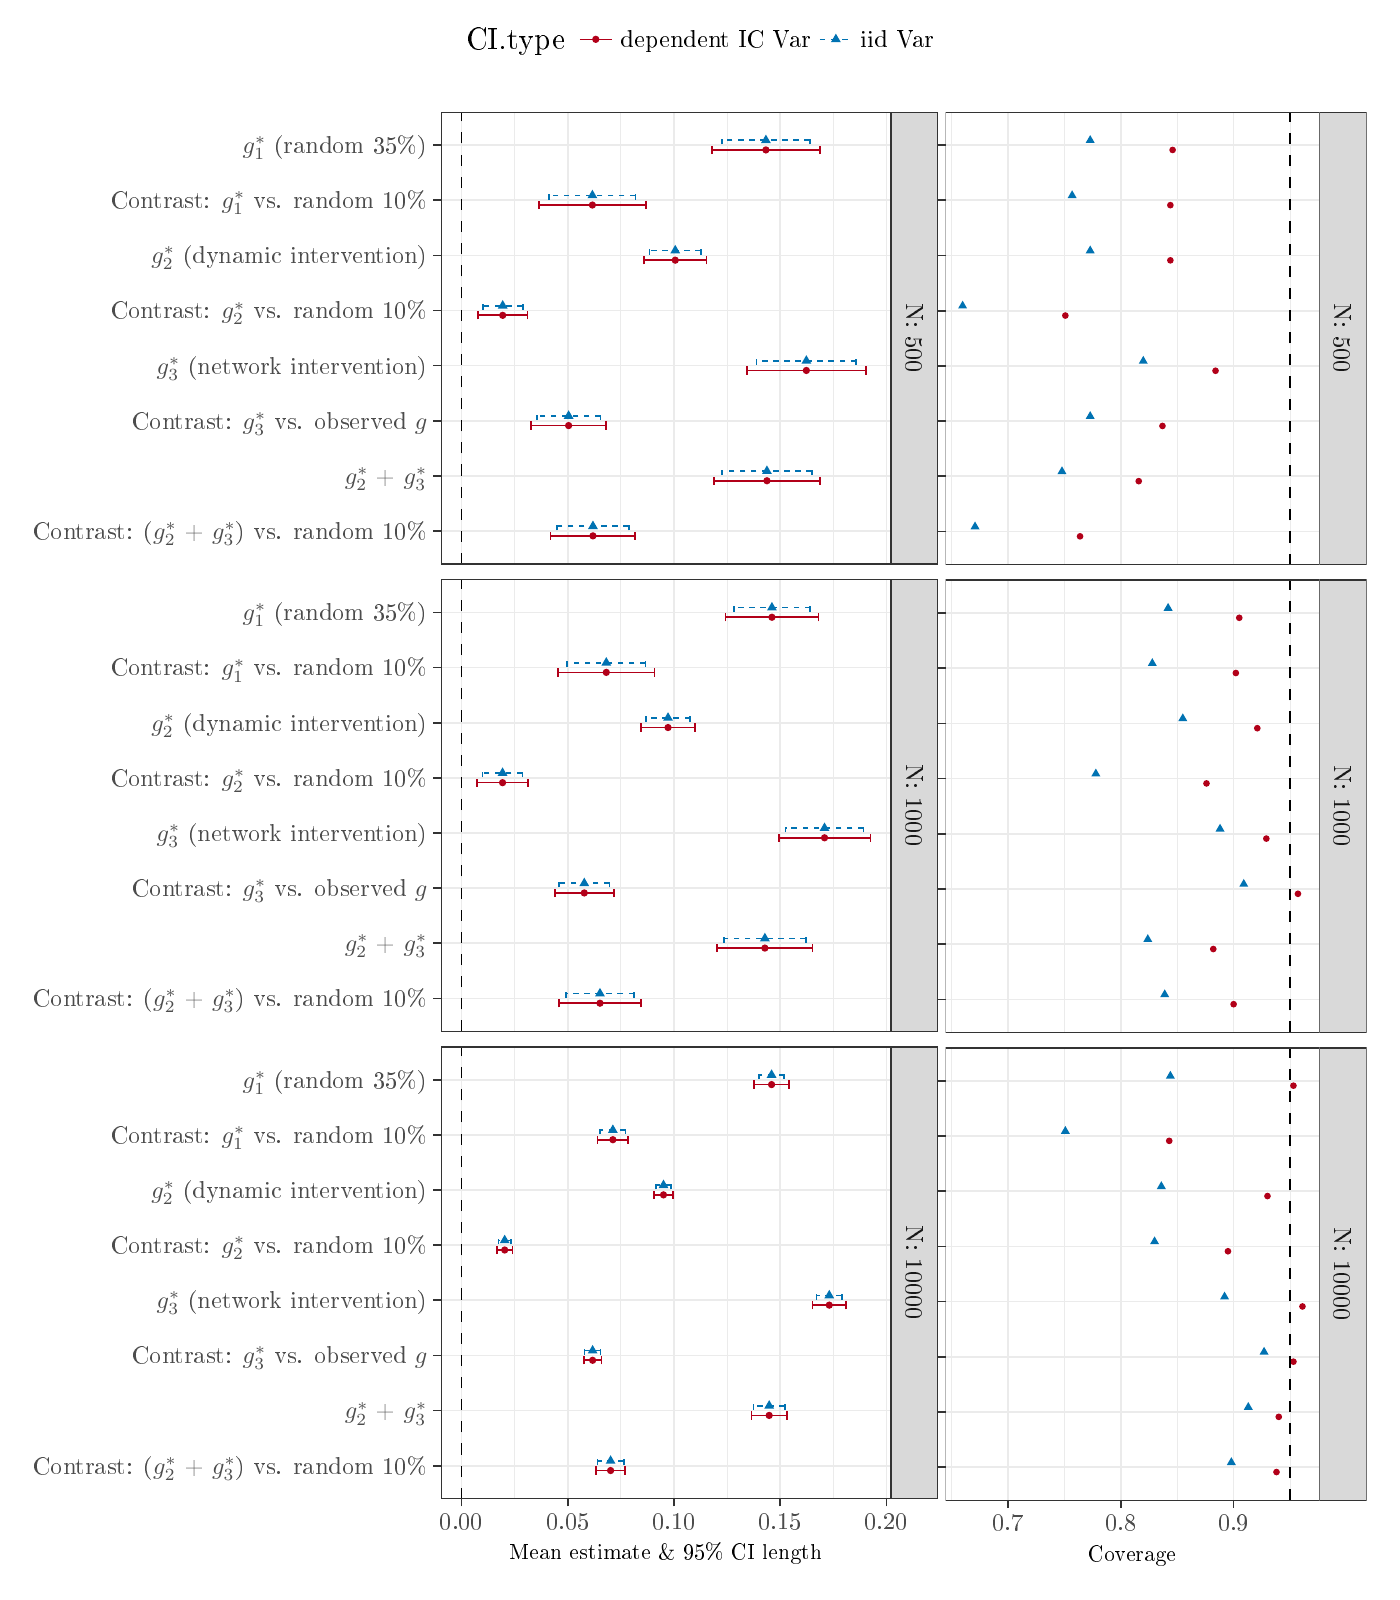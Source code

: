 % Created by tikzDevice version 0.10.1 on 2017-09-20 15:51:19
% !TEX encoding = UTF-8 Unicode
\documentclass[english]{article}
\nonstopmode

\usepackage{tikz}

\usepackage[active,tightpage,psfixbb]{preview}

\PreviewEnvironment{pgfpicture}

\setlength\PreviewBorder{0pt}

\newcommand{\SweaveOpts}[1]{}  % do not interfere with LaTeX
\newcommand{\SweaveInput}[1]{} % because they are not real TeX commands
\newcommand{\Sexpr}[1]{}       % will only be parsed by R

 % \documentclass[a4paper]{article}
\usepackage[T1]{fontenc}
\usepackage[latin9]{inputenc} % \usepackage[utf8]{inputenc}
\usepackage{geometry}
% \geometry{verbose,tmargin=2cm,bmargin=2cm,lmargin=3cm,rmargin=3cm}
\usepackage{amsthm, amsmath,amssymb} % ,amsfonts
\usepackage{setspace}
\usepackage{esint}
\usepackage[authoryear]{natbib}
\onehalfspacing

\makeatletter
\usepackage{authblk}
\usepackage[multiple]{footmisc}
\usepackage{pdflscape}
\usepackage{booktabs}

% \usepackage{jheppub}
%%\usepackage[round]{natbib}
\usepackage[colorlinks=true,urlcolor=blue]{hyperref}
\usepackage{graphicx}
\usepackage{pdflscape}
\usepackage{color}
\usepackage{float}

\definecolor{blue}{rgb}{.2,.2,.7}
\definecolor{red}{rgb}{.7,.2,.2}
\definecolor{green}{rgb}{0,.6,.3}
\definecolor{gray}{rgb}{0.45,0.45,0.45}
\newcommand{\btext}[1]{\textcolor{blue}{#1}}
\newcommand{\rtext}[1]{\textcolor{red}{#1}}
\newcommand{\gtext}[1]{\textcolor{green}{#1}}
\newcommand{\wtext}[1]{\textcolor{white}{#1}}
\newcommand{\old}[1]{\textcolor{gray}{#1}}
\definecolor{gray90}{RGB}{229,229,229}
\definecolor{gray77}{RGB}{196,196,196}
\definecolor{gray60}{RGB}{153,153,153}

\renewcommand{\thefootnote}{\alph{footnote}}
%%\newcommand{\acronym}[1]{\textsc{#1}}
%%\newcommand{\class}[1]{\mbox{\textsf{#1}}}
\newcommand{\code}[1]{\mbox{\texttt{#1}}}
\newcommand{\pkg}[1]{{\normalfont\fontseries{b}\selectfont #1}}
\newcommand{\proglang}[1]{\textsf{#1}}

\newcommand\XOR{\mathbin{\char`\^}}
\newcommand\independent{\protect\mathpalette{\protect\independenT}{\perp}}
\def\independenT#1#2{\mathrel{\rlap{$#1#2$}\mkern2mu{#1#2}}}

\theoremstyle{plain}
\newtheorem*{thm*}{\protect\theoremname}
\theoremstyle{plain}
\newtheorem*{lem*}{\protect\lemmaname}

\makeatother
\usepackage{babel}
\providecommand{\lemmaname}{Lemma}
\providecommand{\theoremname}{Theorem}


%\VignetteEngine{knitr::knitr}
%\VignetteIndexEntry{Introduction}



\begin{document}

\begin{tikzpicture}[x=1pt,y=1pt]
\definecolor{fillColor}{RGB}{255,255,255}
\path[use as bounding box,fill=fillColor,fill opacity=0.00] (0,0) rectangle (505.89,578.16);
\begin{scope}
\path[clip] (  0.00,  0.00) rectangle (505.89,578.16);
\definecolor{fillColor}{RGB}{255,255,255}

\path[fill=fillColor] (162.70,551.03) rectangle (343.19,576.86);
\end{scope}
\begin{scope}
\path[clip] (  0.00,  0.00) rectangle (505.89,578.16);
\definecolor{drawColor}{RGB}{0,0,0}

\node[text=drawColor,anchor=base west,inner sep=0pt, outer sep=0pt, scale=  1.10] at (168.39,560.15) {CI.type};
\end{scope}
\begin{scope}
\path[clip] (  0.00,  0.00) rectangle (505.89,578.16);
\definecolor{fillColor}{RGB}{255,255,255}

\path[fill=fillColor] (208.05,556.72) rectangle (222.51,571.17);
\end{scope}
\begin{scope}
\path[clip] (  0.00,  0.00) rectangle (505.89,578.16);
\definecolor{fillColor}{RGB}{178,0,25}

\path[fill=fillColor] (215.28,563.94) circle (  1.32);
\end{scope}
\begin{scope}
\path[clip] (  0.00,  0.00) rectangle (505.89,578.16);
\definecolor{drawColor}{RGB}{178,0,25}

\path[draw=drawColor,line width= 0.6pt,line join=round] (209.50,563.94) -- (221.06,563.94);
\end{scope}
\begin{scope}
\path[clip] (  0.00,  0.00) rectangle (505.89,578.16);
\definecolor{fillColor}{RGB}{255,255,255}

\path[fill=fillColor] (294.82,556.72) rectangle (309.27,571.17);
\end{scope}
\begin{scope}
\path[clip] (  0.00,  0.00) rectangle (505.89,578.16);
\definecolor{fillColor}{RGB}{0,114,178}

\path[fill=fillColor] (302.04,565.99) --
	(303.82,562.92) --
	(300.27,562.92) --
	cycle;
\end{scope}
\begin{scope}
\path[clip] (  0.00,  0.00) rectangle (505.89,578.16);
\definecolor{drawColor}{RGB}{0,114,178}

\path[draw=drawColor,line width= 0.6pt,dash pattern=on 2pt off 2pt ,line join=round] (296.26,563.94) -- (307.83,563.94);
\end{scope}
\begin{scope}
\path[clip] (  0.00,  0.00) rectangle (505.89,578.16);
\definecolor{drawColor}{RGB}{0,0,0}

\node[text=drawColor,anchor=base west,inner sep=0pt, outer sep=0pt, scale=  0.88] at (224.31,560.91) {dependent IC Var};
\end{scope}
\begin{scope}
\path[clip] (  0.00,  0.00) rectangle (505.89,578.16);
\definecolor{drawColor}{RGB}{0,0,0}

\node[text=drawColor,anchor=base west,inner sep=0pt, outer sep=0pt, scale=  0.88] at (311.08,560.91) {iid Var};
\end{scope}
\begin{scope}
\path[clip] (  0.00,  0.00) rectangle (338.95,549.73);
\definecolor{drawColor}{RGB}{255,255,255}
\definecolor{fillColor}{RGB}{255,255,255}

\path[draw=drawColor,line width= 0.6pt,line join=round,line cap=round,fill=fillColor] (  0.00,  0.00) rectangle (338.95,549.73);
\end{scope}
\begin{scope}
\path[clip] (159.38,374.31) rectangle (321.89,537.68);
\definecolor{fillColor}{RGB}{255,255,255}

\path[fill=fillColor] (159.38,374.31) rectangle (321.89,537.68);
\definecolor{drawColor}{gray}{0.92}

\path[draw=drawColor,line width= 0.3pt,line join=round] (185.96,374.31) --
	(185.96,537.68);

\path[draw=drawColor,line width= 0.3pt,line join=round] (224.35,374.31) --
	(224.35,537.68);

\path[draw=drawColor,line width= 0.3pt,line join=round] (262.73,374.31) --
	(262.73,537.68);

\path[draw=drawColor,line width= 0.3pt,line join=round] (301.12,374.31) --
	(301.12,537.68);

\path[draw=drawColor,line width= 0.6pt,line join=round] (159.38,386.26) --
	(321.89,386.26);

\path[draw=drawColor,line width= 0.6pt,line join=round] (159.38,406.19) --
	(321.89,406.19);

\path[draw=drawColor,line width= 0.6pt,line join=round] (159.38,426.11) --
	(321.89,426.11);

\path[draw=drawColor,line width= 0.6pt,line join=round] (159.38,446.03) --
	(321.89,446.03);

\path[draw=drawColor,line width= 0.6pt,line join=round] (159.38,465.96) --
	(321.89,465.96);

\path[draw=drawColor,line width= 0.6pt,line join=round] (159.38,485.88) --
	(321.89,485.88);

\path[draw=drawColor,line width= 0.6pt,line join=round] (159.38,505.80) --
	(321.89,505.80);

\path[draw=drawColor,line width= 0.6pt,line join=round] (159.38,525.73) --
	(321.89,525.73);

\path[draw=drawColor,line width= 0.6pt,line join=round] (166.77,374.31) --
	(166.77,537.68);

\path[draw=drawColor,line width= 0.6pt,line join=round] (205.16,374.31) --
	(205.16,537.68);

\path[draw=drawColor,line width= 0.6pt,line join=round] (243.54,374.31) --
	(243.54,537.68);

\path[draw=drawColor,line width= 0.6pt,line join=round] (281.93,374.31) --
	(281.93,537.68);

\path[draw=drawColor,line width= 0.6pt,line join=round] (320.31,374.31) --
	(320.31,537.68);
\definecolor{fillColor}{RGB}{0,114,178}

\path[fill=fillColor] (214.26,390.06) --
	(216.04,386.98) --
	(212.48,386.98) --
	cycle;
\definecolor{fillColor}{RGB}{178,0,25}

\path[fill=fillColor] (214.26,384.52) circle (  1.32);
\definecolor{fillColor}{RGB}{0,114,178}

\path[fill=fillColor] (277.13,409.98) --
	(278.91,406.90) --
	(275.35,406.90) --
	cycle;
\definecolor{fillColor}{RGB}{178,0,25}

\path[fill=fillColor] (277.13,404.44) circle (  1.32);
\definecolor{fillColor}{RGB}{0,114,178}

\path[fill=fillColor] (205.47,429.91) --
	(207.25,426.83) --
	(203.70,426.83) --
	cycle;
\definecolor{fillColor}{RGB}{178,0,25}

\path[fill=fillColor] (205.47,424.37) circle (  1.32);
\definecolor{fillColor}{RGB}{0,114,178}

\path[fill=fillColor] (291.37,449.83) --
	(293.15,446.75) --
	(289.60,446.75) --
	cycle;
\definecolor{fillColor}{RGB}{178,0,25}

\path[fill=fillColor] (291.37,444.29) circle (  1.32);
\definecolor{fillColor}{RGB}{0,114,178}

\path[fill=fillColor] (181.65,469.75) --
	(183.43,466.67) --
	(179.88,466.67) --
	cycle;
\definecolor{fillColor}{RGB}{178,0,25}

\path[fill=fillColor] (181.65,464.21) circle (  1.32);
\definecolor{fillColor}{RGB}{0,114,178}

\path[fill=fillColor] (244.00,489.68) --
	(245.78,486.60) --
	(242.22,486.60) --
	cycle;
\definecolor{fillColor}{RGB}{178,0,25}

\path[fill=fillColor] (244.00,484.14) circle (  1.32);
\definecolor{fillColor}{RGB}{0,114,178}

\path[fill=fillColor] (214.06,509.60) --
	(215.84,506.52) --
	(212.29,506.52) --
	cycle;
\definecolor{fillColor}{RGB}{178,0,25}

\path[fill=fillColor] (214.06,504.06) circle (  1.32);
\definecolor{fillColor}{RGB}{0,114,178}

\path[fill=fillColor] (276.76,529.52) --
	(278.54,526.44) --
	(274.98,526.44) --
	cycle;
\definecolor{fillColor}{RGB}{178,0,25}

\path[fill=fillColor] (276.76,523.98) circle (  1.32);
\definecolor{drawColor}{RGB}{0,114,178}

\path[draw=drawColor,line width= 0.6pt,dash pattern=on 2pt off 2pt ,line join=round] (227.20,386.51) --
	(227.20,389.50);

\path[draw=drawColor,line width= 0.6pt,dash pattern=on 2pt off 2pt ,line join=round] (227.20,388.01) --
	(201.33,388.01);

\path[draw=drawColor,line width= 0.6pt,dash pattern=on 2pt off 2pt ,line join=round] (201.33,386.51) --
	(201.33,389.50);
\definecolor{drawColor}{RGB}{178,0,25}

\path[draw=drawColor,line width= 0.6pt,line join=round] (229.55,383.03) --
	(229.55,386.01);

\path[draw=drawColor,line width= 0.6pt,line join=round] (229.55,384.52) --
	(198.98,384.52);

\path[draw=drawColor,line width= 0.6pt,line join=round] (198.98,383.03) --
	(198.98,386.01);
\definecolor{drawColor}{RGB}{0,114,178}

\path[draw=drawColor,line width= 0.6pt,dash pattern=on 2pt off 2pt ,line join=round] (293.33,406.44) --
	(293.33,409.42);

\path[draw=drawColor,line width= 0.6pt,dash pattern=on 2pt off 2pt ,line join=round] (293.33,407.93) --
	(260.93,407.93);

\path[draw=drawColor,line width= 0.6pt,dash pattern=on 2pt off 2pt ,line join=round] (260.93,406.44) --
	(260.93,409.42);
\definecolor{drawColor}{RGB}{178,0,25}

\path[draw=drawColor,line width= 0.6pt,line join=round] (296.24,402.95) --
	(296.24,405.94);

\path[draw=drawColor,line width= 0.6pt,line join=round] (296.24,404.44) --
	(258.02,404.44);

\path[draw=drawColor,line width= 0.6pt,line join=round] (258.02,402.95) --
	(258.02,405.94);
\definecolor{drawColor}{RGB}{0,114,178}

\path[draw=drawColor,line width= 0.6pt,dash pattern=on 2pt off 2pt ,line join=round] (216.98,426.36) --
	(216.98,429.35);

\path[draw=drawColor,line width= 0.6pt,dash pattern=on 2pt off 2pt ,line join=round] (216.98,427.85) --
	(193.97,427.85);

\path[draw=drawColor,line width= 0.6pt,dash pattern=on 2pt off 2pt ,line join=round] (193.97,426.36) --
	(193.97,429.35);
\definecolor{drawColor}{RGB}{178,0,25}

\path[draw=drawColor,line width= 0.6pt,line join=round] (219.04,422.87) --
	(219.04,425.86);

\path[draw=drawColor,line width= 0.6pt,line join=round] (219.04,424.37) --
	(191.91,424.37);

\path[draw=drawColor,line width= 0.6pt,line join=round] (191.91,422.87) --
	(191.91,425.86);
\definecolor{drawColor}{RGB}{0,114,178}

\path[draw=drawColor,line width= 0.6pt,dash pattern=on 2pt off 2pt ,line join=round] (309.36,446.28) --
	(309.36,449.27);

\path[draw=drawColor,line width= 0.6pt,dash pattern=on 2pt off 2pt ,line join=round] (309.36,447.78) --
	(273.38,447.78);

\path[draw=drawColor,line width= 0.6pt,dash pattern=on 2pt off 2pt ,line join=round] (273.38,446.28) --
	(273.38,449.27);
\definecolor{drawColor}{RGB}{178,0,25}

\path[draw=drawColor,line width= 0.6pt,line join=round] (312.93,442.80) --
	(312.93,445.78);

\path[draw=drawColor,line width= 0.6pt,line join=round] (312.93,444.29) --
	(269.81,444.29);

\path[draw=drawColor,line width= 0.6pt,line join=round] (269.81,442.80) --
	(269.81,445.78);
\definecolor{drawColor}{RGB}{0,114,178}

\path[draw=drawColor,line width= 0.6pt,dash pattern=on 2pt off 2pt ,line join=round] (188.87,466.21) --
	(188.87,469.19);

\path[draw=drawColor,line width= 0.6pt,dash pattern=on 2pt off 2pt ,line join=round] (188.87,467.70) --
	(174.44,467.70);

\path[draw=drawColor,line width= 0.6pt,dash pattern=on 2pt off 2pt ,line join=round] (174.44,466.21) --
	(174.44,469.19);
\definecolor{drawColor}{RGB}{178,0,25}

\path[draw=drawColor,line width= 0.6pt,line join=round] (190.58,462.72) --
	(190.58,465.71);

\path[draw=drawColor,line width= 0.6pt,line join=round] (190.58,464.21) --
	(172.72,464.21);

\path[draw=drawColor,line width= 0.6pt,line join=round] (172.72,462.72) --
	(172.72,465.71);
\definecolor{drawColor}{RGB}{0,114,178}

\path[draw=drawColor,line width= 0.6pt,dash pattern=on 2pt off 2pt ,line join=round] (253.29,486.13) --
	(253.29,489.12);

\path[draw=drawColor,line width= 0.6pt,dash pattern=on 2pt off 2pt ,line join=round] (253.29,487.62) --
	(234.71,487.62);

\path[draw=drawColor,line width= 0.6pt,dash pattern=on 2pt off 2pt ,line join=round] (234.71,486.13) --
	(234.71,489.12);
\definecolor{drawColor}{RGB}{178,0,25}

\path[draw=drawColor,line width= 0.6pt,line join=round] (255.33,482.64) --
	(255.33,485.63);

\path[draw=drawColor,line width= 0.6pt,line join=round] (255.33,484.14) --
	(232.67,484.14);

\path[draw=drawColor,line width= 0.6pt,line join=round] (232.67,482.64) --
	(232.67,485.63);
\definecolor{drawColor}{RGB}{0,114,178}

\path[draw=drawColor,line width= 0.6pt,dash pattern=on 2pt off 2pt ,line join=round] (229.65,506.05) --
	(229.65,509.04);

\path[draw=drawColor,line width= 0.6pt,dash pattern=on 2pt off 2pt ,line join=round] (229.65,507.55) --
	(198.47,507.55);

\path[draw=drawColor,line width= 0.6pt,dash pattern=on 2pt off 2pt ,line join=round] (198.47,506.05) --
	(198.47,509.04);
\definecolor{drawColor}{RGB}{178,0,25}

\path[draw=drawColor,line width= 0.6pt,line join=round] (233.31,502.57) --
	(233.31,505.55);

\path[draw=drawColor,line width= 0.6pt,line join=round] (233.31,504.06) --
	(194.81,504.06);

\path[draw=drawColor,line width= 0.6pt,line join=round] (194.81,502.57) --
	(194.81,505.55);
\definecolor{drawColor}{RGB}{0,114,178}

\path[draw=drawColor,line width= 0.6pt,dash pattern=on 2pt off 2pt ,line join=round] (292.67,525.98) --
	(292.67,528.96);

\path[draw=drawColor,line width= 0.6pt,dash pattern=on 2pt off 2pt ,line join=round] (292.67,527.47) --
	(260.85,527.47);

\path[draw=drawColor,line width= 0.6pt,dash pattern=on 2pt off 2pt ,line join=round] (260.85,525.98) --
	(260.85,528.96);
\definecolor{drawColor}{RGB}{178,0,25}

\path[draw=drawColor,line width= 0.6pt,line join=round] (296.34,522.49) --
	(296.34,525.48);

\path[draw=drawColor,line width= 0.6pt,line join=round] (296.34,523.98) --
	(257.18,523.98);

\path[draw=drawColor,line width= 0.6pt,line join=round] (257.18,522.49) --
	(257.18,525.48);
\definecolor{drawColor}{RGB}{0,0,0}

\path[draw=drawColor,line width= 0.6pt,dash pattern=on 4pt off 4pt ,line join=round] (166.77,374.31) -- (166.77,537.68);
\definecolor{drawColor}{gray}{0.20}

\path[draw=drawColor,line width= 0.6pt,line join=round,line cap=round] (159.38,374.31) rectangle (321.89,537.68);
\end{scope}
\begin{scope}
\path[clip] (159.38,205.44) rectangle (321.89,368.81);
\definecolor{fillColor}{RGB}{255,255,255}

\path[fill=fillColor] (159.38,205.44) rectangle (321.89,368.81);
\definecolor{drawColor}{gray}{0.92}

\path[draw=drawColor,line width= 0.3pt,line join=round] (185.96,205.44) --
	(185.96,368.81);

\path[draw=drawColor,line width= 0.3pt,line join=round] (224.35,205.44) --
	(224.35,368.81);

\path[draw=drawColor,line width= 0.3pt,line join=round] (262.73,205.44) --
	(262.73,368.81);

\path[draw=drawColor,line width= 0.3pt,line join=round] (301.12,205.44) --
	(301.12,368.81);

\path[draw=drawColor,line width= 0.6pt,line join=round] (159.38,217.39) --
	(321.89,217.39);

\path[draw=drawColor,line width= 0.6pt,line join=round] (159.38,237.31) --
	(321.89,237.31);

\path[draw=drawColor,line width= 0.6pt,line join=round] (159.38,257.24) --
	(321.89,257.24);

\path[draw=drawColor,line width= 0.6pt,line join=round] (159.38,277.16) --
	(321.89,277.16);

\path[draw=drawColor,line width= 0.6pt,line join=round] (159.38,297.08) --
	(321.89,297.08);

\path[draw=drawColor,line width= 0.6pt,line join=round] (159.38,317.01) --
	(321.89,317.01);

\path[draw=drawColor,line width= 0.6pt,line join=round] (159.38,336.93) --
	(321.89,336.93);

\path[draw=drawColor,line width= 0.6pt,line join=round] (159.38,356.85) --
	(321.89,356.85);

\path[draw=drawColor,line width= 0.6pt,line join=round] (166.77,205.44) --
	(166.77,368.81);

\path[draw=drawColor,line width= 0.6pt,line join=round] (205.16,205.44) --
	(205.16,368.81);

\path[draw=drawColor,line width= 0.6pt,line join=round] (243.54,205.44) --
	(243.54,368.81);

\path[draw=drawColor,line width= 0.6pt,line join=round] (281.93,205.44) --
	(281.93,368.81);

\path[draw=drawColor,line width= 0.6pt,line join=round] (320.31,205.44) --
	(320.31,368.81);
\definecolor{fillColor}{RGB}{0,114,178}

\path[fill=fillColor] (216.80,221.19) --
	(218.58,218.11) --
	(215.02,218.11) --
	cycle;
\definecolor{fillColor}{RGB}{178,0,25}

\path[fill=fillColor] (216.80,215.65) circle (  1.32);
\definecolor{fillColor}{RGB}{0,114,178}

\path[fill=fillColor] (276.39,241.11) --
	(278.17,238.03) --
	(274.61,238.03) --
	cycle;
\definecolor{fillColor}{RGB}{178,0,25}

\path[fill=fillColor] (276.39,235.57) circle (  1.32);
\definecolor{fillColor}{RGB}{0,114,178}

\path[fill=fillColor] (211.13,261.03) --
	(212.90,257.96) --
	(209.35,257.96) --
	cycle;
\definecolor{fillColor}{RGB}{178,0,25}

\path[fill=fillColor] (211.13,255.49) circle (  1.32);
\definecolor{fillColor}{RGB}{0,114,178}

\path[fill=fillColor] (297.94,280.96) --
	(299.72,277.88) --
	(296.16,277.88) --
	cycle;
\definecolor{fillColor}{RGB}{178,0,25}

\path[fill=fillColor] (297.94,275.42) circle (  1.32);
\definecolor{fillColor}{RGB}{0,114,178}

\path[fill=fillColor] (181.60,300.88) --
	(183.37,297.80) --
	(179.82,297.80) --
	cycle;
\definecolor{fillColor}{RGB}{178,0,25}

\path[fill=fillColor] (181.60,295.34) circle (  1.32);
\definecolor{fillColor}{RGB}{0,114,178}

\path[fill=fillColor] (241.39,320.80) --
	(243.17,317.73) --
	(239.61,317.73) --
	cycle;
\definecolor{fillColor}{RGB}{178,0,25}

\path[fill=fillColor] (241.39,315.26) circle (  1.32);
\definecolor{fillColor}{RGB}{0,114,178}

\path[fill=fillColor] (219.08,340.73) --
	(220.86,337.65) --
	(217.31,337.65) --
	cycle;
\definecolor{fillColor}{RGB}{178,0,25}

\path[fill=fillColor] (219.08,335.19) circle (  1.32);
\definecolor{fillColor}{RGB}{0,114,178}

\path[fill=fillColor] (278.93,360.65) --
	(280.70,357.57) --
	(277.15,357.57) --
	cycle;
\definecolor{fillColor}{RGB}{178,0,25}

\path[fill=fillColor] (278.93,355.11) circle (  1.32);
\definecolor{drawColor}{RGB}{0,114,178}

\path[draw=drawColor,line width= 0.6pt,dash pattern=on 2pt off 2pt ,line join=round] (229.12,217.64) --
	(229.12,220.63);

\path[draw=drawColor,line width= 0.6pt,dash pattern=on 2pt off 2pt ,line join=round] (229.12,219.13) --
	(204.48,219.13);

\path[draw=drawColor,line width= 0.6pt,dash pattern=on 2pt off 2pt ,line join=round] (204.48,217.64) --
	(204.48,220.63);
\definecolor{drawColor}{RGB}{178,0,25}

\path[draw=drawColor,line width= 0.6pt,line join=round] (231.54,214.15) --
	(231.54,217.14);

\path[draw=drawColor,line width= 0.6pt,line join=round] (231.54,215.65) --
	(202.06,215.65);

\path[draw=drawColor,line width= 0.6pt,line join=round] (202.06,214.15) --
	(202.06,217.14);
\definecolor{drawColor}{RGB}{0,114,178}

\path[draw=drawColor,line width= 0.6pt,dash pattern=on 2pt off 2pt ,line join=round] (291.18,237.56) --
	(291.18,240.55);

\path[draw=drawColor,line width= 0.6pt,dash pattern=on 2pt off 2pt ,line join=round] (291.18,239.06) --
	(261.60,239.06);

\path[draw=drawColor,line width= 0.6pt,dash pattern=on 2pt off 2pt ,line join=round] (261.60,237.56) --
	(261.60,240.55);
\definecolor{drawColor}{RGB}{178,0,25}

\path[draw=drawColor,line width= 0.6pt,line join=round] (293.60,234.08) --
	(293.60,237.07);

\path[draw=drawColor,line width= 0.6pt,line join=round] (293.60,235.57) --
	(259.17,235.57);

\path[draw=drawColor,line width= 0.6pt,line join=round] (259.17,234.08) --
	(259.17,237.07);
\definecolor{drawColor}{RGB}{0,114,178}

\path[draw=drawColor,line width= 0.6pt,dash pattern=on 2pt off 2pt ,line join=round] (220.20,257.49) --
	(220.20,260.48);

\path[draw=drawColor,line width= 0.6pt,dash pattern=on 2pt off 2pt ,line join=round] (220.20,258.98) --
	(202.05,258.98);

\path[draw=drawColor,line width= 0.6pt,dash pattern=on 2pt off 2pt ,line join=round] (202.05,257.49) --
	(202.05,260.48);
\definecolor{drawColor}{RGB}{178,0,25}

\path[draw=drawColor,line width= 0.6pt,line join=round] (221.75,254.00) --
	(221.75,256.99);

\path[draw=drawColor,line width= 0.6pt,line join=round] (221.75,255.49) --
	(200.50,255.49);

\path[draw=drawColor,line width= 0.6pt,line join=round] (200.50,254.00) --
	(200.50,256.99);
\definecolor{drawColor}{RGB}{0,114,178}

\path[draw=drawColor,line width= 0.6pt,dash pattern=on 2pt off 2pt ,line join=round] (311.99,277.41) --
	(311.99,280.40);

\path[draw=drawColor,line width= 0.6pt,dash pattern=on 2pt off 2pt ,line join=round] (311.99,278.90) --
	(283.89,278.90);

\path[draw=drawColor,line width= 0.6pt,dash pattern=on 2pt off 2pt ,line join=round] (283.89,277.41) --
	(283.89,280.40);
\definecolor{drawColor}{RGB}{178,0,25}

\path[draw=drawColor,line width= 0.6pt,line join=round] (314.50,273.92) --
	(314.50,276.91);

\path[draw=drawColor,line width= 0.6pt,line join=round] (314.50,275.42) --
	(281.38,275.42);

\path[draw=drawColor,line width= 0.6pt,line join=round] (281.38,273.92) --
	(281.38,276.91);
\definecolor{drawColor}{RGB}{0,114,178}

\path[draw=drawColor,line width= 0.6pt,dash pattern=on 2pt off 2pt ,line join=round] (188.79,297.33) --
	(188.79,300.32);

\path[draw=drawColor,line width= 0.6pt,dash pattern=on 2pt off 2pt ,line join=round] (188.79,298.83) --
	(174.40,298.83);

\path[draw=drawColor,line width= 0.6pt,dash pattern=on 2pt off 2pt ,line join=round] (174.40,297.33) --
	(174.40,300.32);
\definecolor{drawColor}{RGB}{178,0,25}

\path[draw=drawColor,line width= 0.6pt,line join=round] (190.85,293.85) --
	(190.85,296.84);

\path[draw=drawColor,line width= 0.6pt,line join=round] (190.85,295.34) --
	(172.35,295.34);

\path[draw=drawColor,line width= 0.6pt,line join=round] (172.35,293.85) --
	(172.35,296.84);
\definecolor{drawColor}{RGB}{0,114,178}

\path[draw=drawColor,line width= 0.6pt,dash pattern=on 2pt off 2pt ,line join=round] (249.35,317.26) --
	(249.35,320.25);

\path[draw=drawColor,line width= 0.6pt,dash pattern=on 2pt off 2pt ,line join=round] (249.35,318.75) --
	(233.43,318.75);

\path[draw=drawColor,line width= 0.6pt,dash pattern=on 2pt off 2pt ,line join=round] (233.43,317.26) --
	(233.43,320.25);
\definecolor{drawColor}{RGB}{178,0,25}

\path[draw=drawColor,line width= 0.6pt,line join=round] (251.06,313.77) --
	(251.06,316.76);

\path[draw=drawColor,line width= 0.6pt,line join=round] (251.06,315.26) --
	(231.73,315.26);

\path[draw=drawColor,line width= 0.6pt,line join=round] (231.73,313.77) --
	(231.73,316.76);
\definecolor{drawColor}{RGB}{0,114,178}

\path[draw=drawColor,line width= 0.6pt,dash pattern=on 2pt off 2pt ,line join=round] (233.24,337.18) --
	(233.24,340.17);

\path[draw=drawColor,line width= 0.6pt,dash pattern=on 2pt off 2pt ,line join=round] (233.24,338.67) --
	(204.92,338.67);

\path[draw=drawColor,line width= 0.6pt,dash pattern=on 2pt off 2pt ,line join=round] (204.92,337.18) --
	(204.92,340.17);
\definecolor{drawColor}{RGB}{178,0,25}

\path[draw=drawColor,line width= 0.6pt,line join=round] (236.55,333.69) --
	(236.55,336.68);

\path[draw=drawColor,line width= 0.6pt,line join=round] (236.55,335.19) --
	(201.62,335.19);

\path[draw=drawColor,line width= 0.6pt,line join=round] (201.62,333.69) --
	(201.62,336.68);
\definecolor{drawColor}{RGB}{0,114,178}

\path[draw=drawColor,line width= 0.6pt,dash pattern=on 2pt off 2pt ,line join=round] (292.73,357.10) --
	(292.73,360.09);

\path[draw=drawColor,line width= 0.6pt,dash pattern=on 2pt off 2pt ,line join=round] (292.73,358.60) --
	(265.12,358.60);

\path[draw=drawColor,line width= 0.6pt,dash pattern=on 2pt off 2pt ,line join=round] (265.12,357.10) --
	(265.12,360.09);
\definecolor{drawColor}{RGB}{178,0,25}

\path[draw=drawColor,line width= 0.6pt,line join=round] (295.72,353.62) --
	(295.72,356.61);

\path[draw=drawColor,line width= 0.6pt,line join=round] (295.72,355.11) --
	(262.13,355.11);

\path[draw=drawColor,line width= 0.6pt,line join=round] (262.13,353.62) --
	(262.13,356.61);
\definecolor{drawColor}{RGB}{0,0,0}

\path[draw=drawColor,line width= 0.6pt,dash pattern=on 4pt off 4pt ,line join=round] (166.77,205.44) -- (166.77,368.81);
\definecolor{drawColor}{gray}{0.20}

\path[draw=drawColor,line width= 0.6pt,line join=round,line cap=round] (159.38,205.44) rectangle (321.89,368.81);
\end{scope}
\begin{scope}
\path[clip] (159.38, 36.56) rectangle (321.89,199.94);
\definecolor{fillColor}{RGB}{255,255,255}

\path[fill=fillColor] (159.38, 36.56) rectangle (321.89,199.94);
\definecolor{drawColor}{gray}{0.92}

\path[draw=drawColor,line width= 0.3pt,line join=round] (185.96, 36.56) --
	(185.96,199.94);

\path[draw=drawColor,line width= 0.3pt,line join=round] (224.35, 36.56) --
	(224.35,199.94);

\path[draw=drawColor,line width= 0.3pt,line join=round] (262.73, 36.56) --
	(262.73,199.94);

\path[draw=drawColor,line width= 0.3pt,line join=round] (301.12, 36.56) --
	(301.12,199.94);

\path[draw=drawColor,line width= 0.6pt,line join=round] (159.38, 48.52) --
	(321.89, 48.52);

\path[draw=drawColor,line width= 0.6pt,line join=round] (159.38, 68.44) --
	(321.89, 68.44);

\path[draw=drawColor,line width= 0.6pt,line join=round] (159.38, 88.37) --
	(321.89, 88.37);

\path[draw=drawColor,line width= 0.6pt,line join=round] (159.38,108.29) --
	(321.89,108.29);

\path[draw=drawColor,line width= 0.6pt,line join=round] (159.38,128.21) --
	(321.89,128.21);

\path[draw=drawColor,line width= 0.6pt,line join=round] (159.38,148.14) --
	(321.89,148.14);

\path[draw=drawColor,line width= 0.6pt,line join=round] (159.38,168.06) --
	(321.89,168.06);

\path[draw=drawColor,line width= 0.6pt,line join=round] (159.38,187.98) --
	(321.89,187.98);

\path[draw=drawColor,line width= 0.6pt,line join=round] (166.77, 36.56) --
	(166.77,199.94);

\path[draw=drawColor,line width= 0.6pt,line join=round] (205.16, 36.56) --
	(205.16,199.94);

\path[draw=drawColor,line width= 0.6pt,line join=round] (243.54, 36.56) --
	(243.54,199.94);

\path[draw=drawColor,line width= 0.6pt,line join=round] (281.93, 36.56) --
	(281.93,199.94);

\path[draw=drawColor,line width= 0.6pt,line join=round] (320.31, 36.56) --
	(320.31,199.94);
\definecolor{fillColor}{RGB}{0,114,178}

\path[fill=fillColor] (220.64, 52.31) --
	(222.41, 49.24) --
	(218.86, 49.24) --
	cycle;
\definecolor{fillColor}{RGB}{178,0,25}

\path[fill=fillColor] (220.64, 46.78) circle (  1.32);
\definecolor{fillColor}{RGB}{0,114,178}

\path[fill=fillColor] (277.94, 72.24) --
	(279.72, 69.16) --
	(276.17, 69.16) --
	cycle;
\definecolor{fillColor}{RGB}{178,0,25}

\path[fill=fillColor] (277.94, 66.70) circle (  1.32);
\definecolor{fillColor}{RGB}{0,114,178}

\path[fill=fillColor] (214.14, 92.16) --
	(215.92, 89.08) --
	(212.36, 89.08) --
	cycle;
\definecolor{fillColor}{RGB}{178,0,25}

\path[fill=fillColor] (214.14, 86.62) circle (  1.32);
\definecolor{fillColor}{RGB}{0,114,178}

\path[fill=fillColor] (299.65,112.08) --
	(301.43,109.01) --
	(297.88,109.01) --
	cycle;
\definecolor{fillColor}{RGB}{178,0,25}

\path[fill=fillColor] (299.65,106.55) circle (  1.32);
\definecolor{fillColor}{RGB}{0,114,178}

\path[fill=fillColor] (182.37,132.01) --
	(184.14,128.93) --
	(180.59,128.93) --
	cycle;
\definecolor{fillColor}{RGB}{178,0,25}

\path[fill=fillColor] (182.37,126.47) circle (  1.32);
\definecolor{fillColor}{RGB}{0,114,178}

\path[fill=fillColor] (239.75,151.93) --
	(241.53,148.85) --
	(237.98,148.85) --
	cycle;
\definecolor{fillColor}{RGB}{178,0,25}

\path[fill=fillColor] (239.75,146.39) circle (  1.32);
\definecolor{fillColor}{RGB}{0,114,178}

\path[fill=fillColor] (221.46,171.85) --
	(223.23,168.78) --
	(219.68,168.78) --
	cycle;
\definecolor{fillColor}{RGB}{178,0,25}

\path[fill=fillColor] (221.46,166.32) circle (  1.32);
\definecolor{fillColor}{RGB}{0,114,178}

\path[fill=fillColor] (278.81,191.78) --
	(280.59,188.70) --
	(277.03,188.70) --
	cycle;
\definecolor{fillColor}{RGB}{178,0,25}

\path[fill=fillColor] (278.81,186.24) circle (  1.32);
\definecolor{drawColor}{RGB}{0,114,178}

\path[draw=drawColor,line width= 0.6pt,dash pattern=on 2pt off 2pt ,line join=round] (225.37, 48.77) --
	(225.37, 51.76);

\path[draw=drawColor,line width= 0.6pt,dash pattern=on 2pt off 2pt ,line join=round] (225.37, 50.26) --
	(215.90, 50.26);

\path[draw=drawColor,line width= 0.6pt,dash pattern=on 2pt off 2pt ,line join=round] (215.90, 48.77) --
	(215.90, 51.76);
\definecolor{drawColor}{RGB}{178,0,25}

\path[draw=drawColor,line width= 0.6pt,line join=round] (225.89, 45.28) --
	(225.89, 48.27);

\path[draw=drawColor,line width= 0.6pt,line join=round] (225.89, 46.78) --
	(215.38, 46.78);

\path[draw=drawColor,line width= 0.6pt,line join=round] (215.38, 45.28) --
	(215.38, 48.27);
\definecolor{drawColor}{RGB}{0,114,178}

\path[draw=drawColor,line width= 0.6pt,dash pattern=on 2pt off 2pt ,line join=round] (283.59, 68.69) --
	(283.59, 71.68);

\path[draw=drawColor,line width= 0.6pt,dash pattern=on 2pt off 2pt ,line join=round] (283.59, 70.19) --
	(272.30, 70.19);

\path[draw=drawColor,line width= 0.6pt,dash pattern=on 2pt off 2pt ,line join=round] (272.30, 68.69) --
	(272.30, 71.68);
\definecolor{drawColor}{RGB}{178,0,25}

\path[draw=drawColor,line width= 0.6pt,line join=round] (284.33, 65.20) --
	(284.33, 68.19);

\path[draw=drawColor,line width= 0.6pt,line join=round] (284.33, 66.70) --
	(271.56, 66.70);

\path[draw=drawColor,line width= 0.6pt,line join=round] (271.56, 65.20) --
	(271.56, 68.19);
\definecolor{drawColor}{RGB}{0,114,178}

\path[draw=drawColor,line width= 0.6pt,dash pattern=on 2pt off 2pt ,line join=round] (217.02, 88.61) --
	(217.02, 91.60);

\path[draw=drawColor,line width= 0.6pt,dash pattern=on 2pt off 2pt ,line join=round] (217.02, 90.11) --
	(211.26, 90.11);

\path[draw=drawColor,line width= 0.6pt,dash pattern=on 2pt off 2pt ,line join=round] (211.26, 88.61) --
	(211.26, 91.60);
\definecolor{drawColor}{RGB}{178,0,25}

\path[draw=drawColor,line width= 0.6pt,line join=round] (217.30, 85.13) --
	(217.30, 88.12);

\path[draw=drawColor,line width= 0.6pt,line join=round] (217.30, 86.62) --
	(210.98, 86.62);

\path[draw=drawColor,line width= 0.6pt,line join=round] (210.98, 85.13) --
	(210.98, 88.12);
\definecolor{drawColor}{RGB}{0,114,178}

\path[draw=drawColor,line width= 0.6pt,dash pattern=on 2pt off 2pt ,line join=round] (304.24,108.54) --
	(304.24,111.53);

\path[draw=drawColor,line width= 0.6pt,dash pattern=on 2pt off 2pt ,line join=round] (304.24,110.03) --
	(295.07,110.03);

\path[draw=drawColor,line width= 0.6pt,dash pattern=on 2pt off 2pt ,line join=round] (295.07,108.54) --
	(295.07,111.53);
\definecolor{drawColor}{RGB}{178,0,25}

\path[draw=drawColor,line width= 0.6pt,line join=round] (305.75,105.05) --
	(305.75,108.04);

\path[draw=drawColor,line width= 0.6pt,line join=round] (305.75,106.55) --
	(293.55,106.55);

\path[draw=drawColor,line width= 0.6pt,line join=round] (293.55,105.05) --
	(293.55,108.04);
\definecolor{drawColor}{RGB}{0,114,178}

\path[draw=drawColor,line width= 0.6pt,dash pattern=on 2pt off 2pt ,line join=round] (184.66,128.46) --
	(184.66,131.45);

\path[draw=drawColor,line width= 0.6pt,dash pattern=on 2pt off 2pt ,line join=round] (184.66,129.96) --
	(180.07,129.96);

\path[draw=drawColor,line width= 0.6pt,dash pattern=on 2pt off 2pt ,line join=round] (180.07,128.46) --
	(180.07,131.45);
\definecolor{drawColor}{RGB}{178,0,25}

\path[draw=drawColor,line width= 0.6pt,line join=round] (185.15,124.98) --
	(185.15,127.96);

\path[draw=drawColor,line width= 0.6pt,line join=round] (185.15,126.47) --
	(179.58,126.47);

\path[draw=drawColor,line width= 0.6pt,line join=round] (179.58,124.98) --
	(179.58,127.96);
\definecolor{drawColor}{RGB}{0,114,178}

\path[draw=drawColor,line width= 0.6pt,dash pattern=on 2pt off 2pt ,line join=round] (242.36,148.39) --
	(242.36,151.37);

\path[draw=drawColor,line width= 0.6pt,dash pattern=on 2pt off 2pt ,line join=round] (242.36,149.88) --
	(237.14,149.88);

\path[draw=drawColor,line width= 0.6pt,dash pattern=on 2pt off 2pt ,line join=round] (237.14,148.39) --
	(237.14,151.37);
\definecolor{drawColor}{RGB}{178,0,25}

\path[draw=drawColor,line width= 0.6pt,line join=round] (243.17,144.90) --
	(243.17,147.89);

\path[draw=drawColor,line width= 0.6pt,line join=round] (243.17,146.39) --
	(236.34,146.39);

\path[draw=drawColor,line width= 0.6pt,line join=round] (236.34,144.90) --
	(236.34,147.89);
\definecolor{drawColor}{RGB}{0,114,178}

\path[draw=drawColor,line width= 0.6pt,dash pattern=on 2pt off 2pt ,line join=round] (226.04,168.31) --
	(226.04,171.30);

\path[draw=drawColor,line width= 0.6pt,dash pattern=on 2pt off 2pt ,line join=round] (226.04,169.80) --
	(216.87,169.80);

\path[draw=drawColor,line width= 0.6pt,dash pattern=on 2pt off 2pt ,line join=round] (216.87,168.31) --
	(216.87,171.30);
\definecolor{drawColor}{RGB}{178,0,25}

\path[draw=drawColor,line width= 0.6pt,line join=round] (227.04,164.82) --
	(227.04,167.81);

\path[draw=drawColor,line width= 0.6pt,line join=round] (227.04,166.32) --
	(215.87,166.32);

\path[draw=drawColor,line width= 0.6pt,line join=round] (215.87,164.82) --
	(215.87,167.81);
\definecolor{drawColor}{RGB}{0,114,178}

\path[draw=drawColor,line width= 0.6pt,dash pattern=on 2pt off 2pt ,line join=round] (283.38,188.23) --
	(283.38,191.22);

\path[draw=drawColor,line width= 0.6pt,dash pattern=on 2pt off 2pt ,line join=round] (283.38,189.73) --
	(274.24,189.73);

\path[draw=drawColor,line width= 0.6pt,dash pattern=on 2pt off 2pt ,line join=round] (274.24,188.23) --
	(274.24,191.22);
\definecolor{drawColor}{RGB}{178,0,25}

\path[draw=drawColor,line width= 0.6pt,line join=round] (285.11,184.75) --
	(285.11,187.73);

\path[draw=drawColor,line width= 0.6pt,line join=round] (285.11,186.24) --
	(272.51,186.24);

\path[draw=drawColor,line width= 0.6pt,line join=round] (272.51,184.75) --
	(272.51,187.73);
\definecolor{drawColor}{RGB}{0,0,0}

\path[draw=drawColor,line width= 0.6pt,dash pattern=on 4pt off 4pt ,line join=round] (166.77, 36.56) -- (166.77,199.94);
\definecolor{drawColor}{gray}{0.20}

\path[draw=drawColor,line width= 0.6pt,line join=round,line cap=round] (159.38, 36.56) rectangle (321.89,199.94);
\end{scope}
\begin{scope}
\path[clip] (321.89,374.31) rectangle (338.95,537.68);
\definecolor{drawColor}{gray}{0.20}
\definecolor{fillColor}{gray}{0.85}

\path[draw=drawColor,line width= 0.6pt,line join=round,line cap=round,fill=fillColor] (321.89,374.31) rectangle (338.95,537.68);
\definecolor{drawColor}{gray}{0.10}

\node[text=drawColor,rotate=-90.00,anchor=base,inner sep=0pt, outer sep=0pt, scale=  0.88] at (327.39,455.99) {N: 500};
\end{scope}
\begin{scope}
\path[clip] (321.89,205.44) rectangle (338.95,368.81);
\definecolor{drawColor}{gray}{0.20}
\definecolor{fillColor}{gray}{0.85}

\path[draw=drawColor,line width= 0.6pt,line join=round,line cap=round,fill=fillColor] (321.89,205.44) rectangle (338.95,368.81);
\definecolor{drawColor}{gray}{0.10}

\node[text=drawColor,rotate=-90.00,anchor=base,inner sep=0pt, outer sep=0pt, scale=  0.88] at (327.39,287.12) {N: 1000};
\end{scope}
\begin{scope}
\path[clip] (321.89, 36.56) rectangle (338.95,199.94);
\definecolor{drawColor}{gray}{0.20}
\definecolor{fillColor}{gray}{0.85}

\path[draw=drawColor,line width= 0.6pt,line join=round,line cap=round,fill=fillColor] (321.89, 36.56) rectangle (338.95,199.94);
\definecolor{drawColor}{gray}{0.10}

\node[text=drawColor,rotate=-90.00,anchor=base,inner sep=0pt, outer sep=0pt, scale=  0.88] at (327.39,118.25) {N: 10000};
\end{scope}
\begin{scope}
\path[clip] (  0.00,  0.00) rectangle (505.89,578.16);
\definecolor{drawColor}{gray}{0.20}

\path[draw=drawColor,line width= 0.6pt,line join=round] (166.77, 33.81) --
	(166.77, 36.56);

\path[draw=drawColor,line width= 0.6pt,line join=round] (205.16, 33.81) --
	(205.16, 36.56);

\path[draw=drawColor,line width= 0.6pt,line join=round] (243.54, 33.81) --
	(243.54, 36.56);

\path[draw=drawColor,line width= 0.6pt,line join=round] (281.93, 33.81) --
	(281.93, 36.56);

\path[draw=drawColor,line width= 0.6pt,line join=round] (320.31, 33.81) --
	(320.31, 36.56);
\end{scope}
\begin{scope}
\path[clip] (  0.00,  0.00) rectangle (505.89,578.16);
\definecolor{drawColor}{gray}{0.30}

\node[text=drawColor,anchor=base,inner sep=0pt, outer sep=0pt, scale=  0.88] at (166.77, 25.55) {0.00};

\node[text=drawColor,anchor=base,inner sep=0pt, outer sep=0pt, scale=  0.88] at (205.16, 25.55) {0.05};

\node[text=drawColor,anchor=base,inner sep=0pt, outer sep=0pt, scale=  0.88] at (243.54, 25.55) {0.10};

\node[text=drawColor,anchor=base,inner sep=0pt, outer sep=0pt, scale=  0.88] at (281.93, 25.55) {0.15};

\node[text=drawColor,anchor=base,inner sep=0pt, outer sep=0pt, scale=  0.88] at (320.31, 25.55) {0.20};
\end{scope}
\begin{scope}
\path[clip] (  0.00,  0.00) rectangle (505.89,578.16);
\definecolor{drawColor}{gray}{0.30}

\node[text=drawColor,anchor=base east,inner sep=0pt, outer sep=0pt, scale=  0.88] at (154.43,383.23) {Contrast: ($g^*_2$ + $g^*_3$) vs. random 10\%};

\node[text=drawColor,anchor=base east,inner sep=0pt, outer sep=0pt, scale=  0.88] at (154.43,403.16) {$g^*_2$ + $g^*_3$};

\node[text=drawColor,anchor=base east,inner sep=0pt, outer sep=0pt, scale=  0.88] at (154.43,423.08) {Contrast: $g^*_3$ vs. observed $g$};

\node[text=drawColor,anchor=base east,inner sep=0pt, outer sep=0pt, scale=  0.88] at (154.43,443.00) {$g^*_3$ (network intervention)};

\node[text=drawColor,anchor=base east,inner sep=0pt, outer sep=0pt, scale=  0.88] at (154.43,462.93) {Contrast: $g^*_2$ vs. random 10\%};

\node[text=drawColor,anchor=base east,inner sep=0pt, outer sep=0pt, scale=  0.88] at (154.43,482.85) {$g^*_2$ (dynamic intervention)};

\node[text=drawColor,anchor=base east,inner sep=0pt, outer sep=0pt, scale=  0.88] at (154.43,502.77) {Contrast: $g^*_1$ vs. random 10\%};

\node[text=drawColor,anchor=base east,inner sep=0pt, outer sep=0pt, scale=  0.88] at (154.43,522.70) {$g^*_1$ (random 35\%)};
\end{scope}
\begin{scope}
\path[clip] (  0.00,  0.00) rectangle (505.89,578.16);
\definecolor{drawColor}{gray}{0.20}

\path[draw=drawColor,line width= 0.6pt,line join=round] (156.63,386.26) --
	(159.38,386.26);

\path[draw=drawColor,line width= 0.6pt,line join=round] (156.63,406.19) --
	(159.38,406.19);

\path[draw=drawColor,line width= 0.6pt,line join=round] (156.63,426.11) --
	(159.38,426.11);

\path[draw=drawColor,line width= 0.6pt,line join=round] (156.63,446.03) --
	(159.38,446.03);

\path[draw=drawColor,line width= 0.6pt,line join=round] (156.63,465.96) --
	(159.38,465.96);

\path[draw=drawColor,line width= 0.6pt,line join=round] (156.63,485.88) --
	(159.38,485.88);

\path[draw=drawColor,line width= 0.6pt,line join=round] (156.63,505.80) --
	(159.38,505.80);

\path[draw=drawColor,line width= 0.6pt,line join=round] (156.63,525.73) --
	(159.38,525.73);
\end{scope}
\begin{scope}
\path[clip] (  0.00,  0.00) rectangle (505.89,578.16);
\definecolor{drawColor}{gray}{0.30}

\node[text=drawColor,anchor=base east,inner sep=0pt, outer sep=0pt, scale=  0.88] at (154.43,214.36) {Contrast: ($g^*_2$ + $g^*_3$) vs. random 10\%};

\node[text=drawColor,anchor=base east,inner sep=0pt, outer sep=0pt, scale=  0.88] at (154.43,234.28) {$g^*_2$ + $g^*_3$};

\node[text=drawColor,anchor=base east,inner sep=0pt, outer sep=0pt, scale=  0.88] at (154.43,254.21) {Contrast: $g^*_3$ vs. observed $g$};

\node[text=drawColor,anchor=base east,inner sep=0pt, outer sep=0pt, scale=  0.88] at (154.43,274.13) {$g^*_3$ (network intervention)};

\node[text=drawColor,anchor=base east,inner sep=0pt, outer sep=0pt, scale=  0.88] at (154.43,294.05) {Contrast: $g^*_2$ vs. random 10\%};

\node[text=drawColor,anchor=base east,inner sep=0pt, outer sep=0pt, scale=  0.88] at (154.43,313.98) {$g^*_2$ (dynamic intervention)};

\node[text=drawColor,anchor=base east,inner sep=0pt, outer sep=0pt, scale=  0.88] at (154.43,333.90) {Contrast: $g^*_1$ vs. random 10\%};

\node[text=drawColor,anchor=base east,inner sep=0pt, outer sep=0pt, scale=  0.88] at (154.43,353.82) {$g^*_1$ (random 35\%)};
\end{scope}
\begin{scope}
\path[clip] (  0.00,  0.00) rectangle (505.89,578.16);
\definecolor{drawColor}{gray}{0.20}

\path[draw=drawColor,line width= 0.6pt,line join=round] (156.63,217.39) --
	(159.38,217.39);

\path[draw=drawColor,line width= 0.6pt,line join=round] (156.63,237.31) --
	(159.38,237.31);

\path[draw=drawColor,line width= 0.6pt,line join=round] (156.63,257.24) --
	(159.38,257.24);

\path[draw=drawColor,line width= 0.6pt,line join=round] (156.63,277.16) --
	(159.38,277.16);

\path[draw=drawColor,line width= 0.6pt,line join=round] (156.63,297.08) --
	(159.38,297.08);

\path[draw=drawColor,line width= 0.6pt,line join=round] (156.63,317.01) --
	(159.38,317.01);

\path[draw=drawColor,line width= 0.6pt,line join=round] (156.63,336.93) --
	(159.38,336.93);

\path[draw=drawColor,line width= 0.6pt,line join=round] (156.63,356.85) --
	(159.38,356.85);
\end{scope}
\begin{scope}
\path[clip] (  0.00,  0.00) rectangle (505.89,578.16);
\definecolor{drawColor}{gray}{0.30}

\node[text=drawColor,anchor=base east,inner sep=0pt, outer sep=0pt, scale=  0.88] at (154.43, 45.49) {Contrast: ($g^*_2$ + $g^*_3$) vs. random 10\%};

\node[text=drawColor,anchor=base east,inner sep=0pt, outer sep=0pt, scale=  0.88] at (154.43, 65.41) {$g^*_2$ + $g^*_3$};

\node[text=drawColor,anchor=base east,inner sep=0pt, outer sep=0pt, scale=  0.88] at (154.43, 85.34) {Contrast: $g^*_3$ vs. observed $g$};

\node[text=drawColor,anchor=base east,inner sep=0pt, outer sep=0pt, scale=  0.88] at (154.43,105.26) {$g^*_3$ (network intervention)};

\node[text=drawColor,anchor=base east,inner sep=0pt, outer sep=0pt, scale=  0.88] at (154.43,125.18) {Contrast: $g^*_2$ vs. random 10\%};

\node[text=drawColor,anchor=base east,inner sep=0pt, outer sep=0pt, scale=  0.88] at (154.43,145.11) {$g^*_2$ (dynamic intervention)};

\node[text=drawColor,anchor=base east,inner sep=0pt, outer sep=0pt, scale=  0.88] at (154.43,165.03) {Contrast: $g^*_1$ vs. random 10\%};

\node[text=drawColor,anchor=base east,inner sep=0pt, outer sep=0pt, scale=  0.88] at (154.43,184.95) {$g^*_1$ (random 35\%)};
\end{scope}
\begin{scope}
\path[clip] (  0.00,  0.00) rectangle (505.89,578.16);
\definecolor{drawColor}{gray}{0.20}

\path[draw=drawColor,line width= 0.6pt,line join=round] (156.63, 48.52) --
	(159.38, 48.52);

\path[draw=drawColor,line width= 0.6pt,line join=round] (156.63, 68.44) --
	(159.38, 68.44);

\path[draw=drawColor,line width= 0.6pt,line join=round] (156.63, 88.37) --
	(159.38, 88.37);

\path[draw=drawColor,line width= 0.6pt,line join=round] (156.63,108.29) --
	(159.38,108.29);

\path[draw=drawColor,line width= 0.6pt,line join=round] (156.63,128.21) --
	(159.38,128.21);

\path[draw=drawColor,line width= 0.6pt,line join=round] (156.63,148.14) --
	(159.38,148.14);

\path[draw=drawColor,line width= 0.6pt,line join=round] (156.63,168.06) --
	(159.38,168.06);

\path[draw=drawColor,line width= 0.6pt,line join=round] (156.63,187.98) --
	(159.38,187.98);
\end{scope}
\begin{scope}
\path[clip] (  0.00,  0.00) rectangle (505.89,578.16);
\definecolor{drawColor}{RGB}{0,0,0}

\node[text=drawColor,anchor=base,inner sep=0pt, outer sep=0pt, scale=  0.80] at (240.64, 14.54) {Mean estimate \& 95\% CI length};
\end{scope}
\begin{scope}
\path[clip] (338.95,  0.00) rectangle (505.89,549.73);
\definecolor{drawColor}{RGB}{255,255,255}
\definecolor{fillColor}{RGB}{255,255,255}

\path[draw=drawColor,line width= 0.6pt,line join=round,line cap=round,fill=fillColor] (338.95,  0.00) rectangle (505.89,549.73);
\end{scope}
\begin{scope}
\path[clip] (341.70,374.12) rectangle (476.78,537.68);
\definecolor{fillColor}{RGB}{255,255,255}

\path[fill=fillColor] (341.70,374.12) rectangle (476.78,537.68);
\definecolor{drawColor}{gray}{0.92}

\path[draw=drawColor,line width= 0.3pt,line join=round] (343.76,374.12) --
	(343.76,537.68);

\path[draw=drawColor,line width= 0.3pt,line join=round] (384.56,374.12) --
	(384.56,537.68);

\path[draw=drawColor,line width= 0.3pt,line join=round] (425.36,374.12) --
	(425.36,537.68);

\path[draw=drawColor,line width= 0.3pt,line join=round] (466.16,374.12) --
	(466.16,537.68);

\path[draw=drawColor,line width= 0.6pt,line join=round] (341.70,386.09) --
	(476.78,386.09);

\path[draw=drawColor,line width= 0.6pt,line join=round] (341.70,406.04) --
	(476.78,406.04);

\path[draw=drawColor,line width= 0.6pt,line join=round] (341.70,425.98) --
	(476.78,425.98);

\path[draw=drawColor,line width= 0.6pt,line join=round] (341.70,445.93) --
	(476.78,445.93);

\path[draw=drawColor,line width= 0.6pt,line join=round] (341.70,465.88) --
	(476.78,465.88);

\path[draw=drawColor,line width= 0.6pt,line join=round] (341.70,485.82) --
	(476.78,485.82);

\path[draw=drawColor,line width= 0.6pt,line join=round] (341.70,505.77) --
	(476.78,505.77);

\path[draw=drawColor,line width= 0.6pt,line join=round] (341.70,525.71) --
	(476.78,525.71);

\path[draw=drawColor,line width= 0.6pt,line join=round] (364.16,374.12) --
	(364.16,537.68);

\path[draw=drawColor,line width= 0.6pt,line join=round] (404.96,374.12) --
	(404.96,537.68);

\path[draw=drawColor,line width= 0.6pt,line join=round] (445.76,374.12) --
	(445.76,537.68);
\definecolor{fillColor}{RGB}{0,114,178}

\path[fill=fillColor] (352.32,389.72) --
	(353.96,386.89) --
	(350.69,386.89) --
	cycle;
\definecolor{fillColor}{RGB}{178,0,25}

\path[fill=fillColor] (390.27,384.35) circle (  1.21);
\definecolor{fillColor}{RGB}{0,114,178}

\path[fill=fillColor] (383.74,409.67) --
	(385.37,406.84) --
	(382.11,406.84) --
	cycle;
\definecolor{fillColor}{RGB}{178,0,25}

\path[fill=fillColor] (411.48,404.29) circle (  1.21);
\definecolor{fillColor}{RGB}{0,114,178}

\path[fill=fillColor] (393.94,429.61) --
	(395.57,426.79) --
	(392.31,426.79) --
	cycle;
\definecolor{fillColor}{RGB}{178,0,25}

\path[fill=fillColor] (420.05,424.24) circle (  1.21);
\definecolor{fillColor}{RGB}{0,114,178}

\path[fill=fillColor] (413.12,449.56) --
	(414.75,446.73) --
	(411.48,446.73) --
	cycle;
\definecolor{fillColor}{RGB}{178,0,25}

\path[fill=fillColor] (439.23,444.18) circle (  1.21);
\definecolor{fillColor}{RGB}{0,114,178}

\path[fill=fillColor] (347.84,469.51) --
	(349.47,466.68) --
	(346.20,466.68) --
	cycle;
\definecolor{fillColor}{RGB}{178,0,25}

\path[fill=fillColor] (384.96,464.13) circle (  1.21);
\definecolor{fillColor}{RGB}{0,114,178}

\path[fill=fillColor] (393.94,489.45) --
	(395.57,486.62) --
	(392.31,486.62) --
	cycle;
\definecolor{fillColor}{RGB}{178,0,25}

\path[fill=fillColor] (422.91,484.08) circle (  1.21);
\definecolor{fillColor}{RGB}{0,114,178}

\path[fill=fillColor] (387.41,509.40) --
	(389.05,506.57) --
	(385.78,506.57) --
	cycle;
\definecolor{fillColor}{RGB}{178,0,25}

\path[fill=fillColor] (422.91,504.02) circle (  1.21);
\definecolor{fillColor}{RGB}{0,114,178}

\path[fill=fillColor] (393.94,529.34) --
	(395.57,526.52) --
	(392.31,526.52) --
	cycle;
\definecolor{fillColor}{RGB}{178,0,25}

\path[fill=fillColor] (423.72,523.97) circle (  1.21);
\definecolor{drawColor}{RGB}{0,0,0}

\path[draw=drawColor,line width= 0.6pt,dash pattern=on 4pt off 4pt ,line join=round] (466.16,374.12) -- (466.16,537.68);
\definecolor{drawColor}{gray}{0.20}

\path[draw=drawColor,line width= 0.6pt,line join=round,line cap=round] (341.70,374.12) rectangle (476.78,537.68);
\end{scope}
\begin{scope}
\path[clip] (341.70,205.07) rectangle (476.78,368.62);
\definecolor{fillColor}{RGB}{255,255,255}

\path[fill=fillColor] (341.70,205.07) rectangle (476.78,368.62);
\definecolor{drawColor}{gray}{0.92}

\path[draw=drawColor,line width= 0.3pt,line join=round] (343.76,205.07) --
	(343.76,368.62);

\path[draw=drawColor,line width= 0.3pt,line join=round] (384.56,205.07) --
	(384.56,368.62);

\path[draw=drawColor,line width= 0.3pt,line join=round] (425.36,205.07) --
	(425.36,368.62);

\path[draw=drawColor,line width= 0.3pt,line join=round] (466.16,205.07) --
	(466.16,368.62);

\path[draw=drawColor,line width= 0.6pt,line join=round] (341.70,217.03) --
	(476.78,217.03);

\path[draw=drawColor,line width= 0.6pt,line join=round] (341.70,236.98) --
	(476.78,236.98);

\path[draw=drawColor,line width= 0.6pt,line join=round] (341.70,256.93) --
	(476.78,256.93);

\path[draw=drawColor,line width= 0.6pt,line join=round] (341.70,276.87) --
	(476.78,276.87);

\path[draw=drawColor,line width= 0.6pt,line join=round] (341.70,296.82) --
	(476.78,296.82);

\path[draw=drawColor,line width= 0.6pt,line join=round] (341.70,316.76) --
	(476.78,316.76);

\path[draw=drawColor,line width= 0.6pt,line join=round] (341.70,336.71) --
	(476.78,336.71);

\path[draw=drawColor,line width= 0.6pt,line join=round] (341.70,356.66) --
	(476.78,356.66);

\path[draw=drawColor,line width= 0.6pt,line join=round] (364.16,205.07) --
	(364.16,368.62);

\path[draw=drawColor,line width= 0.6pt,line join=round] (404.96,205.07) --
	(404.96,368.62);

\path[draw=drawColor,line width= 0.6pt,line join=round] (445.76,205.07) --
	(445.76,368.62);
\definecolor{fillColor}{RGB}{0,114,178}

\path[fill=fillColor] (420.87,220.67) --
	(422.50,217.84) --
	(419.24,217.84) --
	cycle;
\definecolor{fillColor}{RGB}{178,0,25}

\path[fill=fillColor] (445.76,215.29) circle (  1.21);
\definecolor{fillColor}{RGB}{0,114,178}

\path[fill=fillColor] (414.75,240.61) --
	(416.38,237.78) --
	(413.12,237.78) --
	cycle;
\definecolor{fillColor}{RGB}{178,0,25}

\path[fill=fillColor] (438.41,235.23) circle (  1.21);
\definecolor{fillColor}{RGB}{0,114,178}

\path[fill=fillColor] (449.43,260.56) --
	(451.06,257.73) --
	(447.80,257.73) --
	cycle;
\definecolor{fillColor}{RGB}{178,0,25}

\path[fill=fillColor] (469.01,255.18) circle (  1.21);
\definecolor{fillColor}{RGB}{0,114,178}

\path[fill=fillColor] (440.86,280.50) --
	(442.49,277.67) --
	(439.23,277.67) --
	cycle;
\definecolor{fillColor}{RGB}{178,0,25}

\path[fill=fillColor] (457.59,275.13) circle (  1.21);
\definecolor{fillColor}{RGB}{0,114,178}

\path[fill=fillColor] (395.98,300.45) --
	(397.61,297.62) --
	(394.35,297.62) --
	cycle;
\definecolor{fillColor}{RGB}{178,0,25}

\path[fill=fillColor] (435.96,295.07) circle (  1.21);
\definecolor{fillColor}{RGB}{0,114,178}

\path[fill=fillColor] (427.40,320.39) --
	(429.03,317.57) --
	(425.76,317.57) --
	cycle;
\definecolor{fillColor}{RGB}{178,0,25}

\path[fill=fillColor] (454.32,315.02) circle (  1.21);
\definecolor{fillColor}{RGB}{0,114,178}

\path[fill=fillColor] (416.38,340.34) --
	(418.01,337.51) --
	(414.75,337.51) --
	cycle;
\definecolor{fillColor}{RGB}{178,0,25}

\path[fill=fillColor] (446.57,334.96) circle (  1.21);
\definecolor{fillColor}{RGB}{0,114,178}

\path[fill=fillColor] (422.09,360.29) --
	(423.73,357.46) --
	(420.46,357.46) --
	cycle;
\definecolor{fillColor}{RGB}{178,0,25}

\path[fill=fillColor] (447.80,354.91) circle (  1.21);
\definecolor{drawColor}{RGB}{0,0,0}

\path[draw=drawColor,line width= 0.6pt,dash pattern=on 4pt off 4pt ,line join=round] (466.16,205.07) -- (466.16,368.62);
\definecolor{drawColor}{gray}{0.20}

\path[draw=drawColor,line width= 0.6pt,line join=round,line cap=round] (341.70,205.07) rectangle (476.78,368.62);
\end{scope}
\begin{scope}
\path[clip] (341.70, 36.01) rectangle (476.78,199.57);
\definecolor{fillColor}{RGB}{255,255,255}

\path[fill=fillColor] (341.70, 36.01) rectangle (476.78,199.57);
\definecolor{drawColor}{gray}{0.92}

\path[draw=drawColor,line width= 0.3pt,line join=round] (343.76, 36.01) --
	(343.76,199.57);

\path[draw=drawColor,line width= 0.3pt,line join=round] (384.56, 36.01) --
	(384.56,199.57);

\path[draw=drawColor,line width= 0.3pt,line join=round] (425.36, 36.01) --
	(425.36,199.57);

\path[draw=drawColor,line width= 0.3pt,line join=round] (466.16, 36.01) --
	(466.16,199.57);

\path[draw=drawColor,line width= 0.6pt,line join=round] (341.70, 47.98) --
	(476.78, 47.98);

\path[draw=drawColor,line width= 0.6pt,line join=round] (341.70, 67.92) --
	(476.78, 67.92);

\path[draw=drawColor,line width= 0.6pt,line join=round] (341.70, 87.87) --
	(476.78, 87.87);

\path[draw=drawColor,line width= 0.6pt,line join=round] (341.70,107.82) --
	(476.78,107.82);

\path[draw=drawColor,line width= 0.6pt,line join=round] (341.70,127.76) --
	(476.78,127.76);

\path[draw=drawColor,line width= 0.6pt,line join=round] (341.70,147.71) --
	(476.78,147.71);

\path[draw=drawColor,line width= 0.6pt,line join=round] (341.70,167.65) --
	(476.78,167.65);

\path[draw=drawColor,line width= 0.6pt,line join=round] (341.70,187.60) --
	(476.78,187.60);

\path[draw=drawColor,line width= 0.6pt,line join=round] (364.16, 36.01) --
	(364.16,199.57);

\path[draw=drawColor,line width= 0.6pt,line join=round] (404.96, 36.01) --
	(404.96,199.57);

\path[draw=drawColor,line width= 0.6pt,line join=round] (445.76, 36.01) --
	(445.76,199.57);
\definecolor{fillColor}{RGB}{0,114,178}

\path[fill=fillColor] (444.94, 51.61) --
	(446.57, 48.78) --
	(443.31, 48.78) --
	cycle;
\definecolor{fillColor}{RGB}{178,0,25}

\path[fill=fillColor] (461.26, 46.23) circle (  1.21);
\definecolor{fillColor}{RGB}{0,114,178}

\path[fill=fillColor] (451.06, 71.55) --
	(452.69, 68.73) --
	(449.43, 68.73) --
	cycle;
\definecolor{fillColor}{RGB}{178,0,25}

\path[fill=fillColor] (462.08, 66.18) circle (  1.21);
\definecolor{fillColor}{RGB}{0,114,178}

\path[fill=fillColor] (456.77, 91.50) --
	(458.40, 88.67) --
	(455.14, 88.67) --
	cycle;
\definecolor{fillColor}{RGB}{178,0,25}

\path[fill=fillColor] (467.38, 86.12) circle (  1.21);
\definecolor{fillColor}{RGB}{0,114,178}

\path[fill=fillColor] (442.49,111.45) --
	(444.12,108.62) --
	(440.86,108.62) --
	cycle;
\definecolor{fillColor}{RGB}{178,0,25}

\path[fill=fillColor] (470.64,106.07) circle (  1.21);
\definecolor{fillColor}{RGB}{0,114,178}

\path[fill=fillColor] (417.20,131.39) --
	(418.83,128.56) --
	(415.56,128.56) --
	cycle;
\definecolor{fillColor}{RGB}{178,0,25}

\path[fill=fillColor] (443.72,126.02) circle (  1.21);
\definecolor{fillColor}{RGB}{0,114,178}

\path[fill=fillColor] (419.64,151.34) --
	(421.28,148.51) --
	(418.01,148.51) --
	cycle;
\definecolor{fillColor}{RGB}{178,0,25}

\path[fill=fillColor] (458.00,145.96) circle (  1.21);
\definecolor{fillColor}{RGB}{0,114,178}

\path[fill=fillColor] (384.96,171.28) --
	(386.60,168.46) --
	(383.33,168.46) --
	cycle;
\definecolor{fillColor}{RGB}{178,0,25}

\path[fill=fillColor] (422.50,165.91) circle (  1.21);
\definecolor{fillColor}{RGB}{0,114,178}

\path[fill=fillColor] (422.91,191.23) --
	(424.54,188.40) --
	(421.28,188.40) --
	cycle;
\definecolor{fillColor}{RGB}{178,0,25}

\path[fill=fillColor] (467.38,185.85) circle (  1.21);
\definecolor{drawColor}{RGB}{0,0,0}

\path[draw=drawColor,line width= 0.6pt,dash pattern=on 4pt off 4pt ,line join=round] (466.16, 36.01) -- (466.16,199.57);
\definecolor{drawColor}{gray}{0.20}

\path[draw=drawColor,line width= 0.6pt,line join=round,line cap=round] (341.70, 36.01) rectangle (476.78,199.57);
\end{scope}
\begin{scope}
\path[clip] (476.78,374.12) rectangle (493.85,537.68);
\definecolor{drawColor}{gray}{0.20}
\definecolor{fillColor}{gray}{0.85}

\path[draw=drawColor,line width= 0.6pt,line join=round,line cap=round,fill=fillColor] (476.78,374.12) rectangle (493.85,537.68);
\definecolor{drawColor}{gray}{0.10}

\node[text=drawColor,rotate=-90.00,anchor=base,inner sep=0pt, outer sep=0pt, scale=  0.88] at (482.28,455.90) {N: 500};
\end{scope}
\begin{scope}
\path[clip] (476.78,205.07) rectangle (493.85,368.62);
\definecolor{drawColor}{gray}{0.20}
\definecolor{fillColor}{gray}{0.85}

\path[draw=drawColor,line width= 0.6pt,line join=round,line cap=round,fill=fillColor] (476.78,205.07) rectangle (493.85,368.62);
\definecolor{drawColor}{gray}{0.10}

\node[text=drawColor,rotate=-90.00,anchor=base,inner sep=0pt, outer sep=0pt, scale=  0.88] at (482.28,286.85) {N: 1000};
\end{scope}
\begin{scope}
\path[clip] (476.78, 36.01) rectangle (493.85,199.57);
\definecolor{drawColor}{gray}{0.20}
\definecolor{fillColor}{gray}{0.85}

\path[draw=drawColor,line width= 0.6pt,line join=round,line cap=round,fill=fillColor] (476.78, 36.01) rectangle (493.85,199.57);
\definecolor{drawColor}{gray}{0.10}

\node[text=drawColor,rotate=-90.00,anchor=base,inner sep=0pt, outer sep=0pt, scale=  0.88] at (482.28,117.79) {N: 10000};
\end{scope}
\begin{scope}
\path[clip] (  0.00,  0.00) rectangle (505.89,578.16);
\definecolor{drawColor}{gray}{0.20}

\path[draw=drawColor,line width= 0.6pt,line join=round] (364.16, 33.26) --
	(364.16, 36.01);

\path[draw=drawColor,line width= 0.6pt,line join=round] (404.96, 33.26) --
	(404.96, 36.01);

\path[draw=drawColor,line width= 0.6pt,line join=round] (445.76, 33.26) --
	(445.76, 36.01);
\end{scope}
\begin{scope}
\path[clip] (  0.00,  0.00) rectangle (505.89,578.16);
\definecolor{drawColor}{gray}{0.30}

\node[text=drawColor,anchor=base,inner sep=0pt, outer sep=0pt, scale=  0.88] at (364.16, 25.00) {0.7};

\node[text=drawColor,anchor=base,inner sep=0pt, outer sep=0pt, scale=  0.88] at (404.96, 25.00) {0.8};

\node[text=drawColor,anchor=base,inner sep=0pt, outer sep=0pt, scale=  0.88] at (445.76, 25.00) {0.9};
\end{scope}
\begin{scope}
\path[clip] (  0.00,  0.00) rectangle (505.89,578.16);
\definecolor{drawColor}{gray}{0.20}

\path[draw=drawColor,line width= 0.6pt,line join=round] (338.95,386.09) --
	(341.70,386.09);

\path[draw=drawColor,line width= 0.6pt,line join=round] (338.95,406.04) --
	(341.70,406.04);

\path[draw=drawColor,line width= 0.6pt,line join=round] (338.95,425.98) --
	(341.70,425.98);

\path[draw=drawColor,line width= 0.6pt,line join=round] (338.95,445.93) --
	(341.70,445.93);

\path[draw=drawColor,line width= 0.6pt,line join=round] (338.95,465.88) --
	(341.70,465.88);

\path[draw=drawColor,line width= 0.6pt,line join=round] (338.95,485.82) --
	(341.70,485.82);

\path[draw=drawColor,line width= 0.6pt,line join=round] (338.95,505.77) --
	(341.70,505.77);

\path[draw=drawColor,line width= 0.6pt,line join=round] (338.95,525.71) --
	(341.70,525.71);
\end{scope}
\begin{scope}
\path[clip] (  0.00,  0.00) rectangle (505.89,578.16);
\definecolor{drawColor}{gray}{0.20}

\path[draw=drawColor,line width= 0.6pt,line join=round] (338.95,217.03) --
	(341.70,217.03);

\path[draw=drawColor,line width= 0.6pt,line join=round] (338.95,236.98) --
	(341.70,236.98);

\path[draw=drawColor,line width= 0.6pt,line join=round] (338.95,256.93) --
	(341.70,256.93);

\path[draw=drawColor,line width= 0.6pt,line join=round] (338.95,276.87) --
	(341.70,276.87);

\path[draw=drawColor,line width= 0.6pt,line join=round] (338.95,296.82) --
	(341.70,296.82);

\path[draw=drawColor,line width= 0.6pt,line join=round] (338.95,316.76) --
	(341.70,316.76);

\path[draw=drawColor,line width= 0.6pt,line join=round] (338.95,336.71) --
	(341.70,336.71);

\path[draw=drawColor,line width= 0.6pt,line join=round] (338.95,356.66) --
	(341.70,356.66);
\end{scope}
\begin{scope}
\path[clip] (  0.00,  0.00) rectangle (505.89,578.16);
\definecolor{drawColor}{gray}{0.20}

\path[draw=drawColor,line width= 0.6pt,line join=round] (338.95, 47.98) --
	(341.70, 47.98);

\path[draw=drawColor,line width= 0.6pt,line join=round] (338.95, 67.92) --
	(341.70, 67.92);

\path[draw=drawColor,line width= 0.6pt,line join=round] (338.95, 87.87) --
	(341.70, 87.87);

\path[draw=drawColor,line width= 0.6pt,line join=round] (338.95,107.82) --
	(341.70,107.82);

\path[draw=drawColor,line width= 0.6pt,line join=round] (338.95,127.76) --
	(341.70,127.76);

\path[draw=drawColor,line width= 0.6pt,line join=round] (338.95,147.71) --
	(341.70,147.71);

\path[draw=drawColor,line width= 0.6pt,line join=round] (338.95,167.65) --
	(341.70,167.65);

\path[draw=drawColor,line width= 0.6pt,line join=round] (338.95,187.60) --
	(341.70,187.60);
\end{scope}
\begin{scope}
\path[clip] (  0.00,  0.00) rectangle (505.89,578.16);
\definecolor{drawColor}{RGB}{0,0,0}

\node[text=drawColor,anchor=base,inner sep=0pt, outer sep=0pt, scale=  0.80] at (409.24, 13.99) {Coverage};
\end{scope}
\end{tikzpicture}

\end{document}

